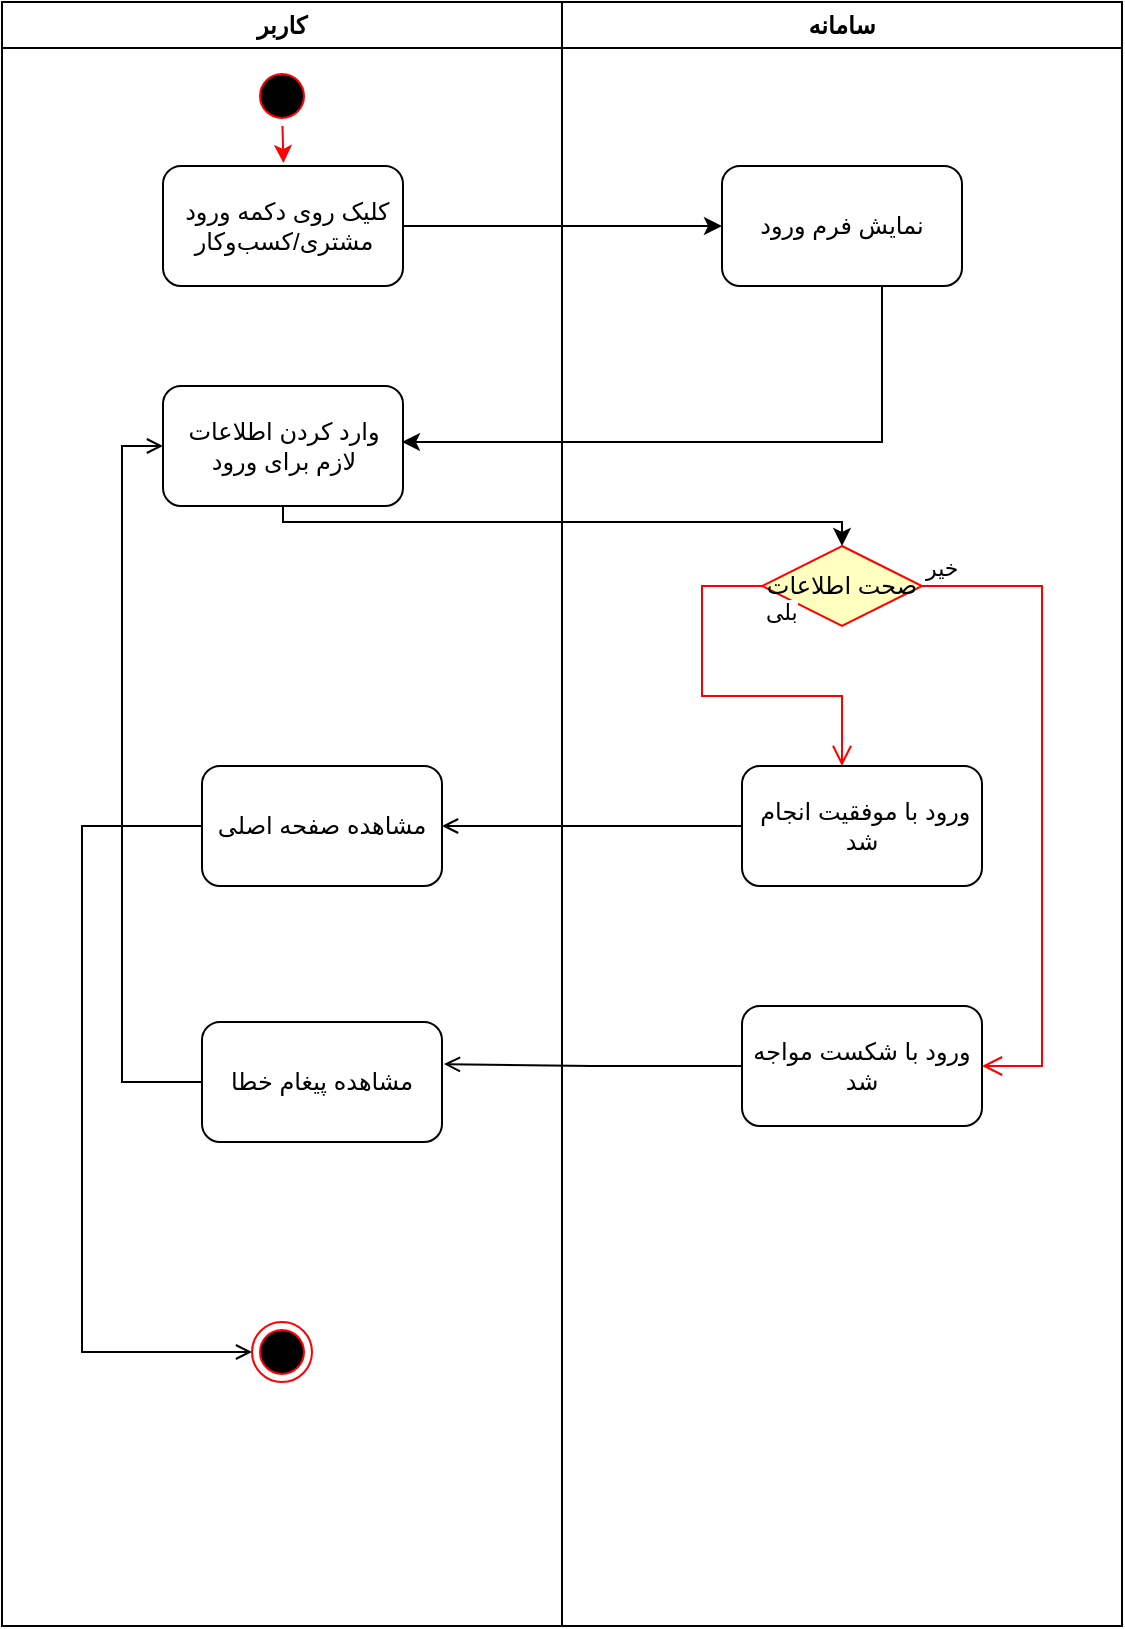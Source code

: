 <mxfile version="20.7.4" type="github" pages="5">
  <diagram id="eYNjurMh_SfmkhiyjVjm" name="ورود">
    <mxGraphModel dx="721" dy="434" grid="1" gridSize="10" guides="1" tooltips="1" connect="1" arrows="1" fold="1" page="1" pageScale="1" pageWidth="4681" pageHeight="3300" math="0" shadow="0">
      <root>
        <mxCell id="0" />
        <mxCell id="1" parent="0" />
        <mxCell id="_tu6Yyxf04oQDMpdiVpN-1" value="کاربر" style="swimlane;whiteSpace=wrap;movable=1;resizable=1;rotatable=1;deletable=1;editable=1;connectable=1;" parent="1" vertex="1">
          <mxGeometry x="360" y="120" width="280" height="812" as="geometry" />
        </mxCell>
        <mxCell id="_tu6Yyxf04oQDMpdiVpN-2" value="" style="ellipse;shape=startState;fillColor=#000000;strokeColor=#ff0000;" parent="_tu6Yyxf04oQDMpdiVpN-1" vertex="1">
          <mxGeometry x="125" y="32" width="30" height="30" as="geometry" />
        </mxCell>
        <mxCell id="_tu6Yyxf04oQDMpdiVpN-8" value="&amp;nbsp;کلیک روی دکمه ورود مشتری/کسب‌و‌کار" style="rounded=1;whiteSpace=wrap;html=1;" parent="_tu6Yyxf04oQDMpdiVpN-1" vertex="1">
          <mxGeometry x="80.5" y="82" width="120" height="60" as="geometry" />
        </mxCell>
        <mxCell id="_tu6Yyxf04oQDMpdiVpN-9" value="" style="endArrow=classic;html=1;rounded=0;entryX=0.502;entryY=-0.025;entryDx=0;entryDy=0;entryPerimeter=0;strokeColor=#FF0000;" parent="_tu6Yyxf04oQDMpdiVpN-1" source="_tu6Yyxf04oQDMpdiVpN-2" target="_tu6Yyxf04oQDMpdiVpN-8" edge="1">
          <mxGeometry width="50" height="50" relative="1" as="geometry">
            <mxPoint x="225.5" y="112" as="sourcePoint" />
            <mxPoint x="275.5" y="62" as="targetPoint" />
          </mxGeometry>
        </mxCell>
        <mxCell id="dQ-dHQHhgLOupw16XH53-3" value="وارد کردن اطلاعات لازم برای ورود" style="rounded=1;whiteSpace=wrap;html=1;" parent="_tu6Yyxf04oQDMpdiVpN-1" vertex="1">
          <mxGeometry x="80.5" y="192" width="120" height="60" as="geometry" />
        </mxCell>
        <mxCell id="T5niAKE431ztmeJheX4L-5" style="edgeStyle=orthogonalEdgeStyle;rounded=0;orthogonalLoop=1;jettySize=auto;html=1;entryX=0;entryY=0.5;entryDx=0;entryDy=0;endArrow=open;endFill=0;" edge="1" parent="_tu6Yyxf04oQDMpdiVpN-1" source="T5niAKE431ztmeJheX4L-1" target="dQ-dHQHhgLOupw16XH53-3">
          <mxGeometry relative="1" as="geometry">
            <Array as="points">
              <mxPoint x="60" y="540" />
              <mxPoint x="60" y="222" />
            </Array>
          </mxGeometry>
        </mxCell>
        <mxCell id="T5niAKE431ztmeJheX4L-1" value="مشاهده پیغام خطا" style="rounded=1;whiteSpace=wrap;html=1;align=center;" vertex="1" parent="_tu6Yyxf04oQDMpdiVpN-1">
          <mxGeometry x="100" y="510" width="120" height="60" as="geometry" />
        </mxCell>
        <mxCell id="T5niAKE431ztmeJheX4L-6" style="edgeStyle=orthogonalEdgeStyle;rounded=0;orthogonalLoop=1;jettySize=auto;html=1;endArrow=open;endFill=0;" edge="1" parent="_tu6Yyxf04oQDMpdiVpN-1" source="T5niAKE431ztmeJheX4L-3" target="_tu6Yyxf04oQDMpdiVpN-11">
          <mxGeometry relative="1" as="geometry">
            <Array as="points">
              <mxPoint x="40" y="412" />
              <mxPoint x="40" y="675" />
            </Array>
          </mxGeometry>
        </mxCell>
        <mxCell id="T5niAKE431ztmeJheX4L-3" value="مشاهده صفحه اصلی" style="rounded=1;whiteSpace=wrap;html=1;align=center;" vertex="1" parent="_tu6Yyxf04oQDMpdiVpN-1">
          <mxGeometry x="100" y="382" width="120" height="60" as="geometry" />
        </mxCell>
        <mxCell id="_tu6Yyxf04oQDMpdiVpN-11" value="" style="ellipse;shape=endState;fillColor=#000000;strokeColor=#ff0000" parent="_tu6Yyxf04oQDMpdiVpN-1" vertex="1">
          <mxGeometry x="125" y="660" width="30" height="30" as="geometry" />
        </mxCell>
        <mxCell id="_tu6Yyxf04oQDMpdiVpN-10" value="سامانه" style="swimlane;whiteSpace=wrap" parent="1" vertex="1">
          <mxGeometry x="640" y="120" width="280" height="812" as="geometry" />
        </mxCell>
        <mxCell id="_tu6Yyxf04oQDMpdiVpN-13" value="نمایش فرم ورود" style="rounded=1;whiteSpace=wrap;html=1;" parent="_tu6Yyxf04oQDMpdiVpN-10" vertex="1">
          <mxGeometry x="80" y="82" width="120" height="60" as="geometry" />
        </mxCell>
        <mxCell id="dQ-dHQHhgLOupw16XH53-5" value="صحت اطلاعات" style="rhombus;whiteSpace=wrap;html=1;fillColor=#ffffc0;strokeColor=#ff0000;" parent="_tu6Yyxf04oQDMpdiVpN-10" vertex="1">
          <mxGeometry x="100" y="272" width="80" height="40" as="geometry" />
        </mxCell>
        <mxCell id="dQ-dHQHhgLOupw16XH53-6" value="خیر" style="edgeStyle=orthogonalEdgeStyle;html=1;align=left;verticalAlign=bottom;endArrow=open;endSize=8;strokeColor=#ff0000;rounded=0;entryX=1;entryY=0.5;entryDx=0;entryDy=0;" parent="_tu6Yyxf04oQDMpdiVpN-10" source="dQ-dHQHhgLOupw16XH53-5" target="dQ-dHQHhgLOupw16XH53-11" edge="1">
          <mxGeometry x="-1" relative="1" as="geometry">
            <mxPoint x="250" y="532" as="targetPoint" />
            <Array as="points">
              <mxPoint x="240" y="292" />
              <mxPoint x="240" y="532" />
            </Array>
          </mxGeometry>
        </mxCell>
        <mxCell id="dQ-dHQHhgLOupw16XH53-7" value="بلی" style="edgeStyle=orthogonalEdgeStyle;html=1;align=left;verticalAlign=top;endArrow=open;endSize=8;strokeColor=#ff0000;rounded=0;" parent="_tu6Yyxf04oQDMpdiVpN-10" source="dQ-dHQHhgLOupw16XH53-5" target="dQ-dHQHhgLOupw16XH53-9" edge="1">
          <mxGeometry x="-1" relative="1" as="geometry">
            <mxPoint x="140" y="372" as="targetPoint" />
            <Array as="points">
              <mxPoint x="70" y="292" />
              <mxPoint x="70" y="347" />
              <mxPoint x="140" y="347" />
            </Array>
          </mxGeometry>
        </mxCell>
        <mxCell id="dQ-dHQHhgLOupw16XH53-9" value="ورود با موفقیت انجام&amp;nbsp; شد" style="rounded=1;whiteSpace=wrap;html=1;" parent="_tu6Yyxf04oQDMpdiVpN-10" vertex="1">
          <mxGeometry x="90" y="382" width="120" height="60" as="geometry" />
        </mxCell>
        <mxCell id="dQ-dHQHhgLOupw16XH53-11" value="ورود با شکست مواجه شد" style="rounded=1;whiteSpace=wrap;html=1;align=center;" parent="_tu6Yyxf04oQDMpdiVpN-10" vertex="1">
          <mxGeometry x="90" y="502" width="120" height="60" as="geometry" />
        </mxCell>
        <mxCell id="dQ-dHQHhgLOupw16XH53-2" style="edgeStyle=orthogonalEdgeStyle;rounded=0;orthogonalLoop=1;jettySize=auto;html=1;" parent="1" source="_tu6Yyxf04oQDMpdiVpN-8" target="_tu6Yyxf04oQDMpdiVpN-13" edge="1">
          <mxGeometry relative="1" as="geometry" />
        </mxCell>
        <mxCell id="dQ-dHQHhgLOupw16XH53-4" style="edgeStyle=orthogonalEdgeStyle;rounded=0;orthogonalLoop=1;jettySize=auto;html=1;" parent="1" source="_tu6Yyxf04oQDMpdiVpN-13" edge="1">
          <mxGeometry relative="1" as="geometry">
            <Array as="points">
              <mxPoint x="800" y="340" />
              <mxPoint x="560" y="340" />
            </Array>
            <mxPoint x="560" y="340" as="targetPoint" />
          </mxGeometry>
        </mxCell>
        <mxCell id="dQ-dHQHhgLOupw16XH53-8" style="edgeStyle=orthogonalEdgeStyle;rounded=0;orthogonalLoop=1;jettySize=auto;html=1;entryX=0.5;entryY=0;entryDx=0;entryDy=0;" parent="1" source="dQ-dHQHhgLOupw16XH53-3" target="dQ-dHQHhgLOupw16XH53-5" edge="1">
          <mxGeometry relative="1" as="geometry">
            <mxPoint x="760" y="420" as="targetPoint" />
            <Array as="points">
              <mxPoint x="501" y="380" />
              <mxPoint x="780" y="380" />
            </Array>
          </mxGeometry>
        </mxCell>
        <mxCell id="T5niAKE431ztmeJheX4L-2" style="edgeStyle=orthogonalEdgeStyle;rounded=0;orthogonalLoop=1;jettySize=auto;html=1;entryX=1.008;entryY=0.351;entryDx=0;entryDy=0;entryPerimeter=0;endArrow=open;endFill=0;" edge="1" parent="1" source="dQ-dHQHhgLOupw16XH53-11" target="T5niAKE431ztmeJheX4L-1">
          <mxGeometry relative="1" as="geometry" />
        </mxCell>
        <mxCell id="T5niAKE431ztmeJheX4L-4" style="edgeStyle=orthogonalEdgeStyle;rounded=0;orthogonalLoop=1;jettySize=auto;html=1;endArrow=open;endFill=0;" edge="1" parent="1" source="dQ-dHQHhgLOupw16XH53-9" target="T5niAKE431ztmeJheX4L-3">
          <mxGeometry relative="1" as="geometry" />
        </mxCell>
      </root>
    </mxGraphModel>
  </diagram>
  <diagram id="j_4lF2TnYrUkIn-BD6Nx" name="فراموشی رمز عبور">
    <mxGraphModel dx="1441" dy="867" grid="1" gridSize="10" guides="1" tooltips="1" connect="1" arrows="1" fold="1" page="1" pageScale="1" pageWidth="4681" pageHeight="3300" math="0" shadow="0">
      <root>
        <mxCell id="0" />
        <mxCell id="1" parent="0" />
        <mxCell id="_EeV2pvHh_03oFMxPq-b-1" value="کاربر" style="swimlane;whiteSpace=wrap" parent="1" vertex="1">
          <mxGeometry x="380" y="128" width="280" height="1532" as="geometry" />
        </mxCell>
        <mxCell id="_EeV2pvHh_03oFMxPq-b-2" value="" style="ellipse;shape=startState;fillColor=#000000;strokeColor=#ff0000;" parent="_EeV2pvHh_03oFMxPq-b-1" vertex="1">
          <mxGeometry x="125" y="32" width="30" height="30" as="geometry" />
        </mxCell>
        <mxCell id="_EeV2pvHh_03oFMxPq-b-3" value="فشردن دکمه ورود مشتری/کسب‌و‌کار" style="rounded=1;whiteSpace=wrap;html=1;" parent="_EeV2pvHh_03oFMxPq-b-1" vertex="1">
          <mxGeometry x="80.5" y="82" width="120" height="60" as="geometry" />
        </mxCell>
        <mxCell id="_EeV2pvHh_03oFMxPq-b-4" value="" style="endArrow=classic;html=1;rounded=0;entryX=0.502;entryY=-0.025;entryDx=0;entryDy=0;entryPerimeter=0;strokeColor=#FF0000;" parent="_EeV2pvHh_03oFMxPq-b-1" source="_EeV2pvHh_03oFMxPq-b-2" target="_EeV2pvHh_03oFMxPq-b-3" edge="1">
          <mxGeometry width="50" height="50" relative="1" as="geometry">
            <mxPoint x="225.5" y="112" as="sourcePoint" />
            <mxPoint x="275.5" y="62" as="targetPoint" />
          </mxGeometry>
        </mxCell>
        <mxCell id="_EeV2pvHh_03oFMxPq-b-5" value="کلیک بر روی گزینه &#39;رمز عبور خود را فراموش کرده اید؟&#39;" style="rounded=1;whiteSpace=wrap;html=1;" parent="_EeV2pvHh_03oFMxPq-b-1" vertex="1">
          <mxGeometry x="80.5" y="192" width="120" height="60" as="geometry" />
        </mxCell>
        <mxCell id="_EeV2pvHh_03oFMxPq-b-24" value="وارد کردن شماره تماس/ایمیل" style="rounded=1;whiteSpace=wrap;html=1;" parent="_EeV2pvHh_03oFMxPq-b-1" vertex="1">
          <mxGeometry x="80.5" y="372" width="120" height="60" as="geometry" />
        </mxCell>
        <mxCell id="PByFfmaR5Vog31DMYSL8-6" value="دریافت کد تایید از طریق اس ام اس" style="rounded=1;whiteSpace=wrap;html=1;" parent="_EeV2pvHh_03oFMxPq-b-1" vertex="1">
          <mxGeometry x="80" y="602" width="120" height="60" as="geometry" />
        </mxCell>
        <mxCell id="PByFfmaR5Vog31DMYSL8-8" value="وارد کردن رمز عبور جدید و تکرار رمز عبور" style="rounded=1;whiteSpace=wrap;html=1;" parent="_EeV2pvHh_03oFMxPq-b-1" vertex="1">
          <mxGeometry x="80.5" y="932" width="120" height="60" as="geometry" />
        </mxCell>
        <mxCell id="cWRXJf2g-ikh-LJXKn_2-7" value="وارد کردن کد تایید" style="rounded=1;whiteSpace=wrap;html=1;" vertex="1" parent="_EeV2pvHh_03oFMxPq-b-1">
          <mxGeometry x="80.5" y="682" width="120" height="60" as="geometry" />
        </mxCell>
        <mxCell id="xB-Eb-o0XB7Nm_2bvFd7-2" style="edgeStyle=orthogonalEdgeStyle;rounded=0;orthogonalLoop=1;jettySize=auto;html=1;entryX=1;entryY=0.5;entryDx=0;entryDy=0;endArrow=open;endFill=0;" edge="1" parent="_EeV2pvHh_03oFMxPq-b-1" source="tYyqAxPuTovkTRPe_dc7-3" target="xB-Eb-o0XB7Nm_2bvFd7-1">
          <mxGeometry relative="1" as="geometry" />
        </mxCell>
        <mxCell id="tYyqAxPuTovkTRPe_dc7-3" value="مشاهده پیغام خطا" style="rounded=1;whiteSpace=wrap;html=1;" vertex="1" parent="_EeV2pvHh_03oFMxPq-b-1">
          <mxGeometry x="80.5" y="802" width="120" height="60" as="geometry" />
        </mxCell>
        <mxCell id="xB-Eb-o0XB7Nm_2bvFd7-1" value="" style="shape=sumEllipse;perimeter=ellipsePerimeter;whiteSpace=wrap;html=1;backgroundOutline=1;movable=1;resizable=1;rotatable=1;deletable=1;editable=1;connectable=1;" vertex="1" parent="_EeV2pvHh_03oFMxPq-b-1">
          <mxGeometry x="80" y="882" width="30" height="28" as="geometry" />
        </mxCell>
        <mxCell id="_EeV2pvHh_03oFMxPq-b-6" value="سامانه" style="swimlane;whiteSpace=wrap" parent="1" vertex="1">
          <mxGeometry x="660" y="128" width="480" height="1532" as="geometry" />
        </mxCell>
        <mxCell id="_EeV2pvHh_03oFMxPq-b-8" value="نمایش فرم ورود" style="rounded=1;whiteSpace=wrap;html=1;" parent="_EeV2pvHh_03oFMxPq-b-6" vertex="1">
          <mxGeometry x="80" y="82" width="120" height="60" as="geometry" />
        </mxCell>
        <mxCell id="_EeV2pvHh_03oFMxPq-b-22" value="نمایش فرم وارد کردن شماره تماس/ایمیل" style="rounded=1;whiteSpace=wrap;html=1;" parent="_EeV2pvHh_03oFMxPq-b-6" vertex="1">
          <mxGeometry x="80" y="262" width="120" height="60" as="geometry" />
        </mxCell>
        <mxCell id="PByFfmaR5Vog31DMYSL8-1" value="صحت اطلاعات" style="rhombus;whiteSpace=wrap;html=1;fillColor=#ffffc0;strokeColor=#ff0000;" parent="_EeV2pvHh_03oFMxPq-b-6" vertex="1">
          <mxGeometry x="100" y="472" width="80" height="40" as="geometry" />
        </mxCell>
        <mxCell id="PByFfmaR5Vog31DMYSL8-2" value="خیر" style="edgeStyle=orthogonalEdgeStyle;html=1;align=left;verticalAlign=bottom;endArrow=open;endSize=8;strokeColor=#ff0000;rounded=0;" parent="_EeV2pvHh_03oFMxPq-b-6" source="PByFfmaR5Vog31DMYSL8-1" target="xB-Eb-o0XB7Nm_2bvFd7-3" edge="1">
          <mxGeometry x="-1" relative="1" as="geometry">
            <mxPoint x="300" y="492" as="targetPoint" />
            <Array as="points">
              <mxPoint x="290" y="492" />
              <mxPoint x="290" y="492" />
            </Array>
          </mxGeometry>
        </mxCell>
        <mxCell id="PByFfmaR5Vog31DMYSL8-3" value="بلی" style="edgeStyle=orthogonalEdgeStyle;html=1;align=left;verticalAlign=top;endArrow=open;endSize=8;strokeColor=#ff0000;rounded=0;entryX=0.25;entryY=0.5;entryDx=0;entryDy=0;entryPerimeter=0;" parent="_EeV2pvHh_03oFMxPq-b-6" source="PByFfmaR5Vog31DMYSL8-1" target="cWRXJf2g-ikh-LJXKn_2-1" edge="1">
          <mxGeometry x="-1" relative="1" as="geometry">
            <mxPoint x="140" y="582" as="targetPoint" />
            <Array as="points">
              <mxPoint x="70" y="492" />
              <mxPoint x="70" y="532" />
              <mxPoint x="150" y="532" />
            </Array>
          </mxGeometry>
        </mxCell>
        <mxCell id="PByFfmaR5Vog31DMYSL8-5" value="ارسال کد تایید از طریق اس ام اس" style="rounded=1;whiteSpace=wrap;html=1;" parent="_EeV2pvHh_03oFMxPq-b-6" vertex="1">
          <mxGeometry x="80" y="602" width="120" height="60" as="geometry" />
        </mxCell>
        <mxCell id="PByFfmaR5Vog31DMYSL8-12" value="خیر" style="edgeStyle=orthogonalEdgeStyle;html=1;align=left;verticalAlign=bottom;endArrow=open;endSize=8;strokeColor=#ff0000;rounded=0;entryX=1.023;entryY=0.619;entryDx=0;entryDy=0;entryPerimeter=0;" parent="_EeV2pvHh_03oFMxPq-b-6" target="PByFfmaR5Vog31DMYSL8-26" edge="1">
          <mxGeometry x="-1" relative="1" as="geometry">
            <mxPoint x="170" y="1082" as="targetPoint" />
            <Array as="points">
              <mxPoint x="240" y="1132" />
              <mxPoint x="240" y="1009" />
            </Array>
            <mxPoint x="170" y="1132" as="sourcePoint" />
          </mxGeometry>
        </mxCell>
        <mxCell id="PByFfmaR5Vog31DMYSL8-23" value="نمایش صفحه تغییر رمزعبور" style="rounded=1;whiteSpace=wrap;html=1;" parent="_EeV2pvHh_03oFMxPq-b-6" vertex="1">
          <mxGeometry x="80" y="862" width="120" height="60" as="geometry" />
        </mxCell>
        <mxCell id="PByFfmaR5Vog31DMYSL8-11" value="مشابهت رمز ها و امنیت کافی رمز وارد شده" style="rhombus;whiteSpace=wrap;html=1;fillColor=#ffffc0;strokeColor=#ff0000;" parent="_EeV2pvHh_03oFMxPq-b-6" vertex="1">
          <mxGeometry x="89" y="1112" width="80" height="40" as="geometry" />
        </mxCell>
        <mxCell id="PByFfmaR5Vog31DMYSL8-15" value="تغییر رمز عبور کاربر" style="rounded=1;whiteSpace=wrap;html=1;" parent="_EeV2pvHh_03oFMxPq-b-6" vertex="1">
          <mxGeometry x="79" y="1232" width="120" height="60" as="geometry" />
        </mxCell>
        <mxCell id="PByFfmaR5Vog31DMYSL8-13" value="بلی" style="edgeStyle=orthogonalEdgeStyle;html=1;align=left;verticalAlign=top;endArrow=open;endSize=8;strokeColor=#ff0000;rounded=0;entryX=0.41;entryY=-0.013;entryDx=0;entryDy=0;entryPerimeter=0;" parent="_EeV2pvHh_03oFMxPq-b-6" source="PByFfmaR5Vog31DMYSL8-11" target="PByFfmaR5Vog31DMYSL8-15" edge="1">
          <mxGeometry x="-0.629" y="10" relative="1" as="geometry">
            <mxPoint x="130" y="952" as="targetPoint" />
            <Array as="points">
              <mxPoint x="80" y="1132" />
              <mxPoint x="80" y="1192" />
              <mxPoint x="128" y="1192" />
            </Array>
            <mxPoint as="offset" />
          </mxGeometry>
        </mxCell>
        <mxCell id="PByFfmaR5Vog31DMYSL8-16" value="فرستادن کاربر به صفحه ورود" style="rounded=1;whiteSpace=wrap;html=1;" parent="_EeV2pvHh_03oFMxPq-b-6" vertex="1">
          <mxGeometry x="79" y="1352" width="120" height="60" as="geometry" />
        </mxCell>
        <mxCell id="_EeV2pvHh_03oFMxPq-b-7" value="" style="ellipse;shape=endState;fillColor=#000000;strokeColor=#ff0000" parent="_EeV2pvHh_03oFMxPq-b-6" vertex="1">
          <mxGeometry x="124" y="1482" width="30" height="30" as="geometry" />
        </mxCell>
        <mxCell id="PByFfmaR5Vog31DMYSL8-17" style="edgeStyle=orthogonalEdgeStyle;rounded=0;orthogonalLoop=1;jettySize=auto;html=1;" parent="_EeV2pvHh_03oFMxPq-b-6" source="PByFfmaR5Vog31DMYSL8-15" target="PByFfmaR5Vog31DMYSL8-16" edge="1">
          <mxGeometry relative="1" as="geometry" />
        </mxCell>
        <mxCell id="PByFfmaR5Vog31DMYSL8-18" style="edgeStyle=orthogonalEdgeStyle;rounded=0;orthogonalLoop=1;jettySize=auto;html=1;" parent="_EeV2pvHh_03oFMxPq-b-6" source="PByFfmaR5Vog31DMYSL8-16" target="_EeV2pvHh_03oFMxPq-b-7" edge="1">
          <mxGeometry relative="1" as="geometry" />
        </mxCell>
        <mxCell id="PByFfmaR5Vog31DMYSL8-30" style="edgeStyle=orthogonalEdgeStyle;rounded=0;orthogonalLoop=1;jettySize=auto;html=1;entryX=1;entryY=0.5;entryDx=0;entryDy=0;" parent="_EeV2pvHh_03oFMxPq-b-6" source="PByFfmaR5Vog31DMYSL8-26" target="PByFfmaR5Vog31DMYSL8-23" edge="1">
          <mxGeometry relative="1" as="geometry">
            <Array as="points">
              <mxPoint x="220" y="982" />
              <mxPoint x="220" y="892" />
            </Array>
          </mxGeometry>
        </mxCell>
        <mxCell id="PByFfmaR5Vog31DMYSL8-26" value="نمایش خطای مناسب" style="rounded=1;whiteSpace=wrap;html=1;" parent="_EeV2pvHh_03oFMxPq-b-6" vertex="1">
          <mxGeometry x="80" y="972" width="120" height="60" as="geometry" />
        </mxCell>
        <mxCell id="cWRXJf2g-ikh-LJXKn_2-4" style="edgeStyle=orthogonalEdgeStyle;rounded=0;orthogonalLoop=1;jettySize=auto;html=1;entryX=0.5;entryY=0;entryDx=0;entryDy=0;endArrow=open;endFill=0;" edge="1" parent="_EeV2pvHh_03oFMxPq-b-6" source="cWRXJf2g-ikh-LJXKn_2-1" target="PByFfmaR5Vog31DMYSL8-5">
          <mxGeometry relative="1" as="geometry">
            <Array as="points">
              <mxPoint x="140" y="572" />
              <mxPoint x="140" y="572" />
            </Array>
          </mxGeometry>
        </mxCell>
        <mxCell id="cWRXJf2g-ikh-LJXKn_2-1" value="" style="shape=line;html=1;strokeWidth=6;strokeColor=#ff0000;" vertex="1" parent="_EeV2pvHh_03oFMxPq-b-6">
          <mxGeometry x="100" y="552" width="200" height="10" as="geometry" />
        </mxCell>
        <mxCell id="cWRXJf2g-ikh-LJXKn_2-2" value="" style="edgeStyle=orthogonalEdgeStyle;html=1;verticalAlign=bottom;endArrow=open;endSize=8;strokeColor=#ff0000;rounded=0;entryX=0.5;entryY=0;entryDx=0;entryDy=0;" edge="1" source="cWRXJf2g-ikh-LJXKn_2-1" parent="_EeV2pvHh_03oFMxPq-b-6" target="cWRXJf2g-ikh-LJXKn_2-5">
          <mxGeometry relative="1" as="geometry">
            <mxPoint x="260" y="602" as="targetPoint" />
            <Array as="points">
              <mxPoint x="260" y="582" />
              <mxPoint x="260" y="582" />
            </Array>
          </mxGeometry>
        </mxCell>
        <mxCell id="cWRXJf2g-ikh-LJXKn_2-5" value="نمایش صفحه وارد کردن کد تایید" style="rounded=1;whiteSpace=wrap;html=1;" vertex="1" parent="_EeV2pvHh_03oFMxPq-b-6">
          <mxGeometry x="200" y="682" width="120" height="60" as="geometry" />
        </mxCell>
        <mxCell id="cWRXJf2g-ikh-LJXKn_2-8" value="صحت کد تایید" style="rhombus;whiteSpace=wrap;html=1;fillColor=#ffffc0;strokeColor=#ff0000;" vertex="1" parent="_EeV2pvHh_03oFMxPq-b-6">
          <mxGeometry x="100" y="762" width="80" height="40" as="geometry" />
        </mxCell>
        <mxCell id="cWRXJf2g-ikh-LJXKn_2-9" value="no" style="edgeStyle=orthogonalEdgeStyle;html=1;align=left;verticalAlign=bottom;endArrow=open;endSize=8;strokeColor=#ff0000;rounded=0;entryX=0.5;entryY=0;entryDx=0;entryDy=0;" edge="1" source="cWRXJf2g-ikh-LJXKn_2-8" parent="_EeV2pvHh_03oFMxPq-b-6" target="tYyqAxPuTovkTRPe_dc7-1">
          <mxGeometry x="-1" relative="1" as="geometry">
            <mxPoint x="290" y="832" as="targetPoint" />
            <Array as="points">
              <mxPoint x="350" y="782" />
            </Array>
          </mxGeometry>
        </mxCell>
        <mxCell id="cWRXJf2g-ikh-LJXKn_2-10" value="yes" style="edgeStyle=orthogonalEdgeStyle;html=1;align=left;verticalAlign=top;endArrow=open;endSize=8;strokeColor=#ff0000;rounded=0;" edge="1" source="cWRXJf2g-ikh-LJXKn_2-8" parent="_EeV2pvHh_03oFMxPq-b-6" target="PByFfmaR5Vog31DMYSL8-23">
          <mxGeometry x="-1" relative="1" as="geometry">
            <mxPoint x="140" y="852" as="targetPoint" />
            <Array as="points" />
          </mxGeometry>
        </mxCell>
        <mxCell id="tYyqAxPuTovkTRPe_dc7-1" value="نمایش پیغام مناسب" style="rounded=1;whiteSpace=wrap;html=1;" vertex="1" parent="_EeV2pvHh_03oFMxPq-b-6">
          <mxGeometry x="290" y="802" width="120" height="60" as="geometry" />
        </mxCell>
        <mxCell id="xB-Eb-o0XB7Nm_2bvFd7-4" style="edgeStyle=orthogonalEdgeStyle;rounded=0;orthogonalLoop=1;jettySize=auto;html=1;entryX=1;entryY=0.5;entryDx=0;entryDy=0;endArrow=open;endFill=0;" edge="1" parent="_EeV2pvHh_03oFMxPq-b-6" source="xB-Eb-o0XB7Nm_2bvFd7-3" target="_EeV2pvHh_03oFMxPq-b-22">
          <mxGeometry relative="1" as="geometry">
            <Array as="points">
              <mxPoint x="380" y="292" />
            </Array>
          </mxGeometry>
        </mxCell>
        <mxCell id="xB-Eb-o0XB7Nm_2bvFd7-3" value="نمایش پیغام مناسب خطا" style="rounded=1;whiteSpace=wrap;html=1;" vertex="1" parent="_EeV2pvHh_03oFMxPq-b-6">
          <mxGeometry x="320" y="462" width="120" height="60" as="geometry" />
        </mxCell>
        <mxCell id="_EeV2pvHh_03oFMxPq-b-17" style="edgeStyle=orthogonalEdgeStyle;rounded=0;orthogonalLoop=1;jettySize=auto;html=1;" parent="1" source="_EeV2pvHh_03oFMxPq-b-3" target="_EeV2pvHh_03oFMxPq-b-8" edge="1">
          <mxGeometry relative="1" as="geometry" />
        </mxCell>
        <mxCell id="_EeV2pvHh_03oFMxPq-b-18" style="edgeStyle=orthogonalEdgeStyle;rounded=0;orthogonalLoop=1;jettySize=auto;html=1;entryX=1;entryY=0.5;entryDx=0;entryDy=0;" parent="1" source="_EeV2pvHh_03oFMxPq-b-8" target="_EeV2pvHh_03oFMxPq-b-5" edge="1">
          <mxGeometry relative="1" as="geometry">
            <Array as="points">
              <mxPoint x="800" y="350" />
            </Array>
          </mxGeometry>
        </mxCell>
        <mxCell id="_EeV2pvHh_03oFMxPq-b-19" style="edgeStyle=orthogonalEdgeStyle;rounded=0;orthogonalLoop=1;jettySize=auto;html=1;" parent="1" source="_EeV2pvHh_03oFMxPq-b-5" target="_EeV2pvHh_03oFMxPq-b-22" edge="1">
          <mxGeometry relative="1" as="geometry">
            <Array as="points">
              <mxPoint x="521" y="420" />
            </Array>
            <mxPoint x="710" y="420" as="targetPoint" />
          </mxGeometry>
        </mxCell>
        <mxCell id="_EeV2pvHh_03oFMxPq-b-25" style="edgeStyle=orthogonalEdgeStyle;rounded=0;orthogonalLoop=1;jettySize=auto;html=1;entryX=1;entryY=0.5;entryDx=0;entryDy=0;" parent="1" source="_EeV2pvHh_03oFMxPq-b-22" target="_EeV2pvHh_03oFMxPq-b-24" edge="1">
          <mxGeometry relative="1" as="geometry">
            <Array as="points">
              <mxPoint x="800" y="530" />
            </Array>
          </mxGeometry>
        </mxCell>
        <mxCell id="PByFfmaR5Vog31DMYSL8-7" style="edgeStyle=orthogonalEdgeStyle;rounded=0;orthogonalLoop=1;jettySize=auto;html=1;entryX=1;entryY=0.5;entryDx=0;entryDy=0;" parent="1" source="PByFfmaR5Vog31DMYSL8-5" target="PByFfmaR5Vog31DMYSL8-6" edge="1">
          <mxGeometry relative="1" as="geometry" />
        </mxCell>
        <mxCell id="C0qu2X_aUtirI9DtdEwm-1" style="edgeStyle=orthogonalEdgeStyle;rounded=0;orthogonalLoop=1;jettySize=auto;html=1;" parent="1" source="_EeV2pvHh_03oFMxPq-b-24" target="PByFfmaR5Vog31DMYSL8-1" edge="1">
          <mxGeometry relative="1" as="geometry">
            <Array as="points">
              <mxPoint x="521" y="570" />
              <mxPoint x="800" y="570" />
            </Array>
          </mxGeometry>
        </mxCell>
        <mxCell id="C0qu2X_aUtirI9DtdEwm-2" style="edgeStyle=orthogonalEdgeStyle;rounded=0;orthogonalLoop=1;jettySize=auto;html=1;" parent="1" target="PByFfmaR5Vog31DMYSL8-11" edge="1">
          <mxGeometry relative="1" as="geometry">
            <Array as="points">
              <mxPoint x="521" y="1200" />
              <mxPoint x="789" y="1200" />
            </Array>
            <mxPoint x="520.524" y="1120" as="sourcePoint" />
          </mxGeometry>
        </mxCell>
        <mxCell id="cWRXJf2g-ikh-LJXKn_2-6" style="edgeStyle=orthogonalEdgeStyle;rounded=0;orthogonalLoop=1;jettySize=auto;html=1;endArrow=open;endFill=0;" edge="1" parent="1" source="cWRXJf2g-ikh-LJXKn_2-5">
          <mxGeometry relative="1" as="geometry">
            <mxPoint x="580" y="840" as="targetPoint" />
          </mxGeometry>
        </mxCell>
        <mxCell id="cWRXJf2g-ikh-LJXKn_2-11" style="edgeStyle=orthogonalEdgeStyle;rounded=0;orthogonalLoop=1;jettySize=auto;html=1;entryX=0.5;entryY=0;entryDx=0;entryDy=0;endArrow=open;endFill=0;" edge="1" parent="1" source="cWRXJf2g-ikh-LJXKn_2-7" target="cWRXJf2g-ikh-LJXKn_2-8">
          <mxGeometry x="-0.001" y="30" relative="1" as="geometry">
            <Array as="points">
              <mxPoint x="521" y="900" />
              <mxPoint x="710" y="900" />
              <mxPoint x="710" y="870" />
              <mxPoint x="800" y="870" />
            </Array>
            <mxPoint as="offset" />
          </mxGeometry>
        </mxCell>
        <mxCell id="cWRXJf2g-ikh-LJXKn_2-13" style="edgeStyle=orthogonalEdgeStyle;rounded=0;orthogonalLoop=1;jettySize=auto;html=1;entryX=1;entryY=0.5;entryDx=0;entryDy=0;endArrow=open;endFill=0;" edge="1" parent="1" source="PByFfmaR5Vog31DMYSL8-23" target="PByFfmaR5Vog31DMYSL8-8">
          <mxGeometry relative="1" as="geometry">
            <Array as="points">
              <mxPoint x="800" y="1090" />
            </Array>
          </mxGeometry>
        </mxCell>
        <mxCell id="tYyqAxPuTovkTRPe_dc7-2" style="edgeStyle=orthogonalEdgeStyle;rounded=0;orthogonalLoop=1;jettySize=auto;html=1;endArrow=open;endFill=0;" edge="1" parent="1" source="tYyqAxPuTovkTRPe_dc7-1" target="tYyqAxPuTovkTRPe_dc7-3">
          <mxGeometry relative="1" as="geometry">
            <mxPoint x="580" y="960" as="targetPoint" />
          </mxGeometry>
        </mxCell>
      </root>
    </mxGraphModel>
  </diagram>
  <diagram id="5SZYC3MaxIfchMmeb-fA" name="ثبت کاربر">
    <mxGraphModel dx="1009" dy="607" grid="1" gridSize="10" guides="1" tooltips="1" connect="1" arrows="1" fold="1" page="1" pageScale="1" pageWidth="4681" pageHeight="3300" math="0" shadow="0">
      <root>
        <mxCell id="0" />
        <mxCell id="1" parent="0" />
        <mxCell id="eqsB8FtJu7EySFk3cFmt-1" value="کاربر" style="swimlane;whiteSpace=wrap;movable=0;resizable=0;rotatable=0;deletable=0;editable=0;connectable=0;" vertex="1" parent="1">
          <mxGeometry x="444.5" y="128" width="280" height="570" as="geometry" />
        </mxCell>
        <mxCell id="eqsB8FtJu7EySFk3cFmt-2" value="" style="ellipse;shape=startState;fillColor=#000000;strokeColor=#ff0000;" vertex="1" parent="eqsB8FtJu7EySFk3cFmt-1">
          <mxGeometry x="125" y="32" width="30" height="30" as="geometry" />
        </mxCell>
        <mxCell id="eqsB8FtJu7EySFk3cFmt-3" value="پر کردن اطلاعات" style="rounded=1;whiteSpace=wrap;html=1;" vertex="1" parent="eqsB8FtJu7EySFk3cFmt-1">
          <mxGeometry x="80.5" y="162" width="120" height="60" as="geometry" />
        </mxCell>
        <mxCell id="eqsB8FtJu7EySFk3cFmt-4" value="وارد کردن شماره تماس" style="rounded=1;whiteSpace=wrap;html=1;" vertex="1" parent="eqsB8FtJu7EySFk3cFmt-1">
          <mxGeometry x="80.5" y="242" width="120" height="60" as="geometry" />
        </mxCell>
        <mxCell id="eqsB8FtJu7EySFk3cFmt-5" value="" style="endArrow=open;strokeColor=#FF0000;endFill=1;rounded=0;exitX=0.511;exitY=1.012;exitDx=0;exitDy=0;exitPerimeter=0;entryX=0.516;entryY=0.019;entryDx=0;entryDy=0;entryPerimeter=0;" edge="1" parent="eqsB8FtJu7EySFk3cFmt-1" source="eqsB8FtJu7EySFk3cFmt-3" target="eqsB8FtJu7EySFk3cFmt-4">
          <mxGeometry relative="1" as="geometry">
            <mxPoint x="140.5" y="292" as="sourcePoint" />
            <mxPoint x="175.5" y="282" as="targetPoint" />
            <Array as="points" />
          </mxGeometry>
        </mxCell>
        <mxCell id="eqsB8FtJu7EySFk3cFmt-6" value="وارد کردن کد تایید" style="rounded=1;whiteSpace=wrap;html=1;" vertex="1" parent="eqsB8FtJu7EySFk3cFmt-1">
          <mxGeometry x="80.5" y="322" width="120" height="60" as="geometry" />
        </mxCell>
        <mxCell id="eqsB8FtJu7EySFk3cFmt-7" value="فشردن گزینه عضویت" style="rounded=1;whiteSpace=wrap;html=1;" vertex="1" parent="eqsB8FtJu7EySFk3cFmt-1">
          <mxGeometry x="80.5" y="82" width="120" height="60" as="geometry" />
        </mxCell>
        <mxCell id="eqsB8FtJu7EySFk3cFmt-8" value="" style="endArrow=classic;html=1;rounded=0;entryX=0.502;entryY=-0.025;entryDx=0;entryDy=0;entryPerimeter=0;strokeColor=#FF0000;" edge="1" parent="eqsB8FtJu7EySFk3cFmt-1" source="eqsB8FtJu7EySFk3cFmt-2" target="eqsB8FtJu7EySFk3cFmt-7">
          <mxGeometry width="50" height="50" relative="1" as="geometry">
            <mxPoint x="225.5" y="112" as="sourcePoint" />
            <mxPoint x="275.5" y="62" as="targetPoint" />
          </mxGeometry>
        </mxCell>
        <mxCell id="eqsB8FtJu7EySFk3cFmt-9" value="سامانه" style="swimlane;whiteSpace=wrap;movable=0;resizable=0;rotatable=0;deletable=0;editable=0;connectable=0;" vertex="1" parent="1">
          <mxGeometry x="724.5" y="128" width="280" height="570" as="geometry" />
        </mxCell>
        <mxCell id="eqsB8FtJu7EySFk3cFmt-10" value="" style="ellipse;shape=endState;fillColor=#000000;strokeColor=#ff0000" vertex="1" parent="eqsB8FtJu7EySFk3cFmt-9">
          <mxGeometry x="125" y="522" width="30" height="30" as="geometry" />
        </mxCell>
        <mxCell id="eqsB8FtJu7EySFk3cFmt-11" value="" style="endArrow=open;strokeColor=#FF0000;endFill=1;rounded=0" edge="1" parent="eqsB8FtJu7EySFk3cFmt-9" source="eqsB8FtJu7EySFk3cFmt-15" target="eqsB8FtJu7EySFk3cFmt-10">
          <mxGeometry relative="1" as="geometry">
            <mxPoint x="140.5" y="472" as="sourcePoint" />
          </mxGeometry>
        </mxCell>
        <mxCell id="eqsB8FtJu7EySFk3cFmt-12" value="نمایش فرم ثبت نام" style="rounded=1;whiteSpace=wrap;html=1;" vertex="1" parent="eqsB8FtJu7EySFk3cFmt-9">
          <mxGeometry x="80" y="82" width="120" height="60" as="geometry" />
        </mxCell>
        <mxCell id="eqsB8FtJu7EySFk3cFmt-13" value="صحت سنجی" style="rhombus;fillColor=#ffffc0;strokeColor=#ff0000;" vertex="1" parent="eqsB8FtJu7EySFk3cFmt-9">
          <mxGeometry x="100" y="372" width="80" height="40" as="geometry" />
        </mxCell>
        <mxCell id="eqsB8FtJu7EySFk3cFmt-14" value="ارسال کد تایید&amp;nbsp;" style="rounded=1;whiteSpace=wrap;html=1;" vertex="1" parent="eqsB8FtJu7EySFk3cFmt-9">
          <mxGeometry x="80" y="242" width="120" height="60" as="geometry" />
        </mxCell>
        <mxCell id="eqsB8FtJu7EySFk3cFmt-15" value="نمایش صفحه ورود" style="rounded=1;whiteSpace=wrap;html=1;" vertex="1" parent="eqsB8FtJu7EySFk3cFmt-9">
          <mxGeometry x="80" y="442" width="120" height="60" as="geometry" />
        </mxCell>
        <mxCell id="eqsB8FtJu7EySFk3cFmt-16" value="" style="endArrow=classic;html=1;rounded=0;exitX=0.5;exitY=1;exitDx=0;exitDy=0;entryX=0.508;entryY=-0.05;entryDx=0;entryDy=0;entryPerimeter=0;strokeColor=#FF0000;" edge="1" parent="eqsB8FtJu7EySFk3cFmt-9" source="eqsB8FtJu7EySFk3cFmt-13" target="eqsB8FtJu7EySFk3cFmt-15">
          <mxGeometry width="50" height="50" relative="1" as="geometry">
            <mxPoint x="-44.5" y="422" as="sourcePoint" />
            <mxPoint x="5.5" y="372" as="targetPoint" />
          </mxGeometry>
        </mxCell>
        <mxCell id="eqsB8FtJu7EySFk3cFmt-17" value="" style="endArrow=open;strokeColor=#FF0000;endFill=1;rounded=0;exitX=0.508;exitY=1.02;exitDx=0;exitDy=0;exitPerimeter=0;entryX=0.999;entryY=0.48;entryDx=0;entryDy=0;entryPerimeter=0;movable=0;resizable=0;rotatable=0;deletable=0;editable=0;connectable=0;" edge="1" parent="1" source="eqsB8FtJu7EySFk3cFmt-12" target="eqsB8FtJu7EySFk3cFmt-3">
          <mxGeometry relative="1" as="geometry">
            <mxPoint x="519.16" y="390" as="sourcePoint" />
            <mxPoint x="519.16" y="470" as="targetPoint" />
            <Array as="points">
              <mxPoint x="865" y="319" />
              <mxPoint x="760" y="320" />
            </Array>
          </mxGeometry>
        </mxCell>
        <mxCell id="eqsB8FtJu7EySFk3cFmt-18" value="" style="endArrow=open;strokeColor=#FF0000;endFill=1;rounded=0;exitX=1.003;exitY=0.653;exitDx=0;exitDy=0;exitPerimeter=0;entryX=0.5;entryY=0;entryDx=0;entryDy=0;movable=0;resizable=0;rotatable=0;deletable=0;editable=0;connectable=0;" edge="1" parent="1" source="eqsB8FtJu7EySFk3cFmt-6" target="eqsB8FtJu7EySFk3cFmt-13">
          <mxGeometry relative="1" as="geometry">
            <mxPoint x="574.5" y="373" as="sourcePoint" />
            <Array as="points">
              <mxPoint x="670" y="490" />
              <mxPoint x="865" y="490" />
            </Array>
          </mxGeometry>
        </mxCell>
        <mxCell id="eqsB8FtJu7EySFk3cFmt-19" value="" style="endArrow=open;strokeColor=#FF0000;endFill=1;rounded=0;exitX=1.011;exitY=0.445;exitDx=0;exitDy=0;exitPerimeter=0;entryX=-0.002;entryY=0.414;entryDx=0;entryDy=0;entryPerimeter=0;movable=0;resizable=0;rotatable=0;deletable=0;editable=0;connectable=0;" edge="1" parent="1" source="eqsB8FtJu7EySFk3cFmt-4" target="eqsB8FtJu7EySFk3cFmt-14">
          <mxGeometry relative="1" as="geometry">
            <mxPoint x="968.1" y="433.2" as="sourcePoint" />
            <mxPoint x="800" y="397" as="targetPoint" />
            <Array as="points" />
          </mxGeometry>
        </mxCell>
        <mxCell id="eqsB8FtJu7EySFk3cFmt-20" value="" style="endArrow=open;strokeColor=#FF0000;endFill=1;rounded=0;exitX=0.562;exitY=1.005;exitDx=0;exitDy=0;exitPerimeter=0;entryX=1.022;entryY=0.488;entryDx=0;entryDy=0;entryPerimeter=0;movable=0;resizable=0;rotatable=0;deletable=0;editable=0;connectable=0;" edge="1" parent="1" source="eqsB8FtJu7EySFk3cFmt-14" target="eqsB8FtJu7EySFk3cFmt-6">
          <mxGeometry relative="1" as="geometry">
            <mxPoint x="850.0" y="535.5" as="sourcePoint" />
            <mxPoint x="630" y="580" as="targetPoint" />
            <Array as="points">
              <mxPoint x="872" y="480" />
            </Array>
          </mxGeometry>
        </mxCell>
        <mxCell id="eqsB8FtJu7EySFk3cFmt-21" value="رد" style="edgeStyle=elbowEdgeStyle;elbow=horizontal;align=left;verticalAlign=top;endArrow=open;endSize=8;strokeColor=#FF0000;endFill=1;rounded=0;entryX=0.004;entryY=0.674;entryDx=0;entryDy=0;entryPerimeter=0;movable=0;resizable=0;rotatable=0;deletable=0;editable=0;connectable=0;" edge="1" parent="1" source="eqsB8FtJu7EySFk3cFmt-13" target="eqsB8FtJu7EySFk3cFmt-4">
          <mxGeometry x="-1" relative="1" as="geometry">
            <mxPoint x="639.5" y="478" as="targetPoint" />
            <Array as="points">
              <mxPoint x="480" y="560" />
              <mxPoint x="690" y="510" />
              <mxPoint x="689.5" y="510" />
              <mxPoint x="709.5" y="500" />
            </Array>
          </mxGeometry>
        </mxCell>
        <mxCell id="eqsB8FtJu7EySFk3cFmt-22" value="" style="endArrow=classic;html=1;rounded=0;exitX=1.008;exitY=0.534;exitDx=0;exitDy=0;exitPerimeter=0;entryX=0.012;entryY=0.506;entryDx=0;entryDy=0;entryPerimeter=0;strokeColor=#FF0000;movable=0;resizable=0;rotatable=0;deletable=0;editable=0;connectable=0;" edge="1" parent="1" source="eqsB8FtJu7EySFk3cFmt-7" target="eqsB8FtJu7EySFk3cFmt-12">
          <mxGeometry width="50" height="50" relative="1" as="geometry">
            <mxPoint x="670" y="240" as="sourcePoint" />
            <mxPoint x="720" y="190" as="targetPoint" />
          </mxGeometry>
        </mxCell>
      </root>
    </mxGraphModel>
  </diagram>
  <diagram id="02HHytwAaVFaCZD2Zynd" name="ثبت کسب‌و‌کار">
    <mxGraphModel dx="1121" dy="674" grid="1" gridSize="10" guides="1" tooltips="1" connect="1" arrows="1" fold="1" page="1" pageScale="1" pageWidth="4681" pageHeight="3300" math="0" shadow="0">
      <root>
        <mxCell id="0" />
        <mxCell id="1" parent="0" />
        <mxCell id="MBZyR3cWZmrBoLKf7ySY-1" value="سامانه" style="swimlane;whiteSpace=wrap;movable=0;resizable=0;rotatable=0;deletable=0;editable=0;connectable=0;" vertex="1" parent="1">
          <mxGeometry x="730" y="80" width="280" height="892" as="geometry" />
        </mxCell>
        <mxCell id="MBZyR3cWZmrBoLKf7ySY-2" value="نمایش دسته بندی" style="rounded=1;whiteSpace=wrap;html=1;movable=0;resizable=0;rotatable=0;deletable=0;editable=0;connectable=0;" vertex="1" parent="MBZyR3cWZmrBoLKf7ySY-1">
          <mxGeometry x="80" y="82" width="120" height="60" as="geometry" />
        </mxCell>
        <mxCell id="MBZyR3cWZmrBoLKf7ySY-3" value="صحت سنجی&#xa;کد تایید" style="rhombus;fillColor=#ffffc0;strokeColor=#ff0000;movable=0;resizable=0;rotatable=0;deletable=0;editable=0;connectable=0;" vertex="1" parent="MBZyR3cWZmrBoLKf7ySY-1">
          <mxGeometry x="100" y="462" width="80" height="40" as="geometry" />
        </mxCell>
        <mxCell id="MBZyR3cWZmrBoLKf7ySY-4" value="ارسال کد تایید&amp;nbsp;" style="rounded=1;whiteSpace=wrap;html=1;movable=0;resizable=0;rotatable=0;deletable=0;editable=0;connectable=0;" vertex="1" parent="MBZyR3cWZmrBoLKf7ySY-1">
          <mxGeometry x="80" y="322" width="120" height="60" as="geometry" />
        </mxCell>
        <mxCell id="MBZyR3cWZmrBoLKf7ySY-5" value="نمایش فرم ثبت نام" style="rounded=1;whiteSpace=wrap;html=1;movable=0;resizable=0;rotatable=0;deletable=0;editable=0;connectable=0;" vertex="1" parent="MBZyR3cWZmrBoLKf7ySY-1">
          <mxGeometry x="80" y="202" width="120" height="60" as="geometry" />
        </mxCell>
        <mxCell id="MBZyR3cWZmrBoLKf7ySY-6" value="نمایش مرحله دوم ثبت نام&lt;br&gt;ثبت محل دقیق و مجوز کسب" style="rounded=1;whiteSpace=wrap;html=1;movable=0;resizable=0;rotatable=0;deletable=0;editable=0;connectable=0;" vertex="1" parent="MBZyR3cWZmrBoLKf7ySY-1">
          <mxGeometry x="81.5" y="541" width="120" height="60" as="geometry" />
        </mxCell>
        <mxCell id="MBZyR3cWZmrBoLKf7ySY-7" value="پر کردن اطلاعات ثانویه&lt;br&gt;آپلود مجوز" style="rounded=1;whiteSpace=wrap;html=1;movable=0;resizable=0;rotatable=0;deletable=0;editable=0;connectable=0;" vertex="1" parent="MBZyR3cWZmrBoLKf7ySY-1">
          <mxGeometry x="-198" y="581" width="120" height="60" as="geometry" />
        </mxCell>
        <mxCell id="MBZyR3cWZmrBoLKf7ySY-8" value="رد" style="text;html=1;strokeColor=none;fillColor=none;align=center;verticalAlign=middle;whiteSpace=wrap;rounded=0;movable=0;resizable=0;rotatable=0;deletable=0;editable=0;connectable=0;" vertex="1" parent="MBZyR3cWZmrBoLKf7ySY-1">
          <mxGeometry x="376.5" y="931" width="60" height="30" as="geometry" />
        </mxCell>
        <mxCell id="MBZyR3cWZmrBoLKf7ySY-9" value="" style="endArrow=open;strokeColor=#FF0000;endFill=1;rounded=0;exitX=0.503;exitY=1.009;exitDx=0;exitDy=0;exitPerimeter=0;entryX=1.001;entryY=0.484;entryDx=0;entryDy=0;entryPerimeter=0;movable=0;resizable=0;rotatable=0;deletable=0;editable=0;connectable=0;" edge="1" parent="MBZyR3cWZmrBoLKf7ySY-1" source="MBZyR3cWZmrBoLKf7ySY-6" target="MBZyR3cWZmrBoLKf7ySY-7">
          <mxGeometry relative="1" as="geometry">
            <mxPoint x="162.46" y="502.2" as="sourcePoint" />
            <mxPoint x="-58.12" y="549.8" as="targetPoint" />
            <Array as="points">
              <mxPoint x="141.5" y="610" />
              <mxPoint x="41.5" y="610" />
            </Array>
          </mxGeometry>
        </mxCell>
        <mxCell id="MBZyR3cWZmrBoLKf7ySY-10" value="نمایش پنل کسب‌وکار" style="rounded=1;whiteSpace=wrap;html=1;movable=0;resizable=0;rotatable=0;deletable=0;editable=0;connectable=0;" vertex="1" parent="MBZyR3cWZmrBoLKf7ySY-1">
          <mxGeometry x="90" y="742" width="120" height="60" as="geometry" />
        </mxCell>
        <mxCell id="MBZyR3cWZmrBoLKf7ySY-11" value="" style="ellipse;shape=endState;fillColor=#000000;strokeColor=#ff0000;movable=0;resizable=0;rotatable=0;deletable=0;editable=0;connectable=0;" vertex="1" parent="MBZyR3cWZmrBoLKf7ySY-1">
          <mxGeometry x="135" y="832" width="30" height="30" as="geometry" />
        </mxCell>
        <mxCell id="MBZyR3cWZmrBoLKf7ySY-12" value="رد" style="edgeStyle=elbowEdgeStyle;elbow=horizontal;align=left;verticalAlign=top;endArrow=open;endSize=8;strokeColor=#FF0000;endFill=1;rounded=0;exitX=0.5;exitY=1;exitDx=0;exitDy=0;entryX=0.5;entryY=0;entryDx=0;entryDy=0;movable=0;resizable=0;rotatable=0;deletable=0;editable=0;connectable=0;" edge="1" parent="MBZyR3cWZmrBoLKf7ySY-1" source="MBZyR3cWZmrBoLKf7ySY-10" target="MBZyR3cWZmrBoLKf7ySY-11">
          <mxGeometry x="-1" relative="1" as="geometry">
            <mxPoint x="-180.0" y="452.0" as="targetPoint" />
            <Array as="points">
              <mxPoint x="150" y="812" />
              <mxPoint x="-14.5" y="522" />
              <mxPoint x="-15" y="522" />
              <mxPoint x="5" y="512" />
            </Array>
            <mxPoint x="120" y="502" as="sourcePoint" />
          </mxGeometry>
        </mxCell>
        <mxCell id="MBZyR3cWZmrBoLKf7ySY-13" value="" style="endArrow=open;strokeColor=#FF0000;endFill=1;rounded=0;exitX=0.508;exitY=1.02;exitDx=0;exitDy=0;exitPerimeter=0;entryX=0.999;entryY=0.48;entryDx=0;entryDy=0;entryPerimeter=0;movable=0;resizable=0;rotatable=0;deletable=0;editable=0;connectable=0;" edge="1" parent="1" source="MBZyR3cWZmrBoLKf7ySY-2">
          <mxGeometry relative="1" as="geometry">
            <mxPoint x="524.66" y="342" as="sourcePoint" />
            <mxPoint x="650.38" y="270.8" as="targetPoint" />
            <Array as="points">
              <mxPoint x="870.5" y="271" />
              <mxPoint x="765.5" y="272" />
            </Array>
          </mxGeometry>
        </mxCell>
        <mxCell id="MBZyR3cWZmrBoLKf7ySY-14" value="" style="endArrow=open;strokeColor=#FF0000;endFill=1;rounded=0;exitX=1.024;exitY=0.676;exitDx=0;exitDy=0;exitPerimeter=0;entryX=0.5;entryY=0;entryDx=0;entryDy=0;movable=0;resizable=0;rotatable=0;deletable=0;editable=0;connectable=0;" edge="1" parent="1" source="MBZyR3cWZmrBoLKf7ySY-28" target="MBZyR3cWZmrBoLKf7ySY-3">
          <mxGeometry relative="1" as="geometry">
            <mxPoint x="650.86" y="561.18" as="sourcePoint" />
            <Array as="points">
              <mxPoint x="690" y="523" />
              <mxPoint x="870" y="523" />
            </Array>
          </mxGeometry>
        </mxCell>
        <mxCell id="MBZyR3cWZmrBoLKf7ySY-15" value="" style="endArrow=open;strokeColor=#FF0000;endFill=1;rounded=0;exitX=0.996;exitY=0.45;exitDx=0;exitDy=0;exitPerimeter=0;entryX=-0.002;entryY=0.414;entryDx=0;entryDy=0;entryPerimeter=0;movable=0;resizable=0;rotatable=0;deletable=0;editable=0;connectable=0;" edge="1" parent="1" source="MBZyR3cWZmrBoLKf7ySY-26" target="MBZyR3cWZmrBoLKf7ySY-4">
          <mxGeometry relative="1" as="geometry">
            <mxPoint x="651.82" y="468.7" as="sourcePoint" />
            <mxPoint x="805.5" y="469" as="targetPoint" />
            <Array as="points" />
          </mxGeometry>
        </mxCell>
        <mxCell id="MBZyR3cWZmrBoLKf7ySY-16" value="" style="endArrow=open;strokeColor=#FF0000;endFill=1;rounded=0;exitX=0.562;exitY=1.005;exitDx=0;exitDy=0;exitPerimeter=0;entryX=1.019;entryY=0.471;entryDx=0;entryDy=0;entryPerimeter=0;movable=0;resizable=0;rotatable=0;deletable=0;editable=0;connectable=0;" edge="1" parent="1" source="MBZyR3cWZmrBoLKf7ySY-4" target="MBZyR3cWZmrBoLKf7ySY-28">
          <mxGeometry relative="1" as="geometry">
            <mxPoint x="855.5" y="607.5" as="sourcePoint" />
            <mxPoint x="653.14" y="551.28" as="targetPoint" />
            <Array as="points">
              <mxPoint x="878" y="512" />
            </Array>
          </mxGeometry>
        </mxCell>
        <mxCell id="MBZyR3cWZmrBoLKf7ySY-17" value="رد" style="edgeStyle=elbowEdgeStyle;elbow=horizontal;align=left;verticalAlign=top;endArrow=open;endSize=8;strokeColor=#FF0000;endFill=1;rounded=0;movable=0;resizable=0;rotatable=0;deletable=0;editable=0;connectable=0;" edge="1" parent="1" source="MBZyR3cWZmrBoLKf7ySY-3">
          <mxGeometry x="-1" relative="1" as="geometry">
            <mxPoint x="530" y="512" as="targetPoint" />
            <Array as="points">
              <mxPoint x="485.5" y="632" />
              <mxPoint x="695.5" y="582" />
              <mxPoint x="695" y="582" />
              <mxPoint x="715" y="572" />
            </Array>
          </mxGeometry>
        </mxCell>
        <mxCell id="MBZyR3cWZmrBoLKf7ySY-18" value="" style="endArrow=classic;html=1;rounded=0;exitX=1.008;exitY=0.534;exitDx=0;exitDy=0;exitPerimeter=0;entryX=0.01;entryY=0.52;entryDx=0;entryDy=0;entryPerimeter=0;strokeColor=#FF0000;movable=0;resizable=0;rotatable=0;deletable=0;editable=0;connectable=0;" edge="1" parent="1" target="MBZyR3cWZmrBoLKf7ySY-2">
          <mxGeometry width="50" height="50" relative="1" as="geometry">
            <mxPoint x="651.46" y="194.04" as="sourcePoint" />
            <mxPoint x="725.5" y="142" as="targetPoint" />
          </mxGeometry>
        </mxCell>
        <mxCell id="MBZyR3cWZmrBoLKf7ySY-19" value="ادمین" style="swimlane;whiteSpace=wrap;movable=0;resizable=0;rotatable=0;deletable=0;editable=0;connectable=0;" vertex="1" parent="1">
          <mxGeometry x="1010" y="80" width="280" height="892" as="geometry" />
        </mxCell>
        <mxCell id="MBZyR3cWZmrBoLKf7ySY-20" value="صحت سنجی&#xa;اطلاعات" style="rhombus;fillColor=#ffffc0;strokeColor=#ff0000;movable=0;resizable=0;rotatable=0;deletable=0;editable=0;connectable=0;" vertex="1" parent="MBZyR3cWZmrBoLKf7ySY-19">
          <mxGeometry x="100" y="552" width="80" height="40" as="geometry" />
        </mxCell>
        <mxCell id="MBZyR3cWZmrBoLKf7ySY-21" value="تماس با صاحب کسب‌وکار" style="rounded=1;whiteSpace=wrap;html=1;movable=0;resizable=0;rotatable=0;deletable=0;editable=0;connectable=0;" vertex="1" parent="MBZyR3cWZmrBoLKf7ySY-19">
          <mxGeometry x="80" y="452" width="120" height="60" as="geometry" />
        </mxCell>
        <mxCell id="MBZyR3cWZmrBoLKf7ySY-22" value="" style="endArrow=classic;html=1;rounded=0;exitX=0.5;exitY=1;exitDx=0;exitDy=0;entryX=0.5;entryY=0;entryDx=0;entryDy=0;strokeColor=#FF0000;movable=0;resizable=0;rotatable=0;deletable=0;editable=0;connectable=0;" edge="1" parent="MBZyR3cWZmrBoLKf7ySY-19" source="MBZyR3cWZmrBoLKf7ySY-20" target="MBZyR3cWZmrBoLKf7ySY-35">
          <mxGeometry width="50" height="50" relative="1" as="geometry">
            <mxPoint x="-42" y="742" as="sourcePoint" />
            <mxPoint x="143.46" y="709" as="targetPoint" />
          </mxGeometry>
        </mxCell>
        <mxCell id="MBZyR3cWZmrBoLKf7ySY-23" value="کسب‌وکار" style="swimlane;whiteSpace=wrap;startSize=23;movable=0;resizable=0;rotatable=0;deletable=0;editable=0;connectable=0;" vertex="1" parent="MBZyR3cWZmrBoLKf7ySY-19">
          <mxGeometry x="-560" width="280" height="890" as="geometry" />
        </mxCell>
        <mxCell id="MBZyR3cWZmrBoLKf7ySY-24" value="" style="ellipse;shape=startState;fillColor=#000000;strokeColor=#ff0000;movable=0;resizable=0;rotatable=0;deletable=0;editable=0;connectable=0;" vertex="1" parent="MBZyR3cWZmrBoLKf7ySY-23">
          <mxGeometry x="125" y="32" width="30" height="30" as="geometry" />
        </mxCell>
        <mxCell id="MBZyR3cWZmrBoLKf7ySY-25" value="پر کردن اطلاعات اولیه" style="rounded=1;whiteSpace=wrap;html=1;movable=0;resizable=0;rotatable=0;deletable=0;editable=0;connectable=0;" vertex="1" parent="MBZyR3cWZmrBoLKf7ySY-23">
          <mxGeometry x="80.5" y="242" width="120" height="60" as="geometry" />
        </mxCell>
        <mxCell id="MBZyR3cWZmrBoLKf7ySY-26" value="وارد کردن شماره تماس" style="rounded=1;whiteSpace=wrap;html=1;movable=0;resizable=0;rotatable=0;deletable=0;editable=0;connectable=0;" vertex="1" parent="MBZyR3cWZmrBoLKf7ySY-23">
          <mxGeometry x="80" y="322" width="120" height="60" as="geometry" />
        </mxCell>
        <mxCell id="MBZyR3cWZmrBoLKf7ySY-27" value="" style="endArrow=open;strokeColor=#FF0000;endFill=1;rounded=0;exitX=0.511;exitY=1.012;exitDx=0;exitDy=0;exitPerimeter=0;entryX=0.516;entryY=0.019;entryDx=0;entryDy=0;entryPerimeter=0;movable=0;resizable=0;rotatable=0;deletable=0;editable=0;connectable=0;" edge="1" parent="MBZyR3cWZmrBoLKf7ySY-23" source="MBZyR3cWZmrBoLKf7ySY-25" target="MBZyR3cWZmrBoLKf7ySY-26">
          <mxGeometry relative="1" as="geometry">
            <mxPoint x="140.5" y="412" as="sourcePoint" />
            <mxPoint x="175.5" y="402" as="targetPoint" />
            <Array as="points" />
          </mxGeometry>
        </mxCell>
        <mxCell id="MBZyR3cWZmrBoLKf7ySY-28" value="وارد کردن کد تایید" style="rounded=1;whiteSpace=wrap;html=1;movable=0;resizable=0;rotatable=0;deletable=0;editable=0;connectable=0;" vertex="1" parent="MBZyR3cWZmrBoLKf7ySY-23">
          <mxGeometry x="81" y="402" width="120" height="60" as="geometry" />
        </mxCell>
        <mxCell id="MBZyR3cWZmrBoLKf7ySY-29" value="فشردن گزینه عضویت" style="rounded=1;whiteSpace=wrap;html=1;movable=0;resizable=0;rotatable=0;deletable=0;editable=0;connectable=0;" vertex="1" parent="MBZyR3cWZmrBoLKf7ySY-23">
          <mxGeometry x="80.5" y="82" width="120" height="60" as="geometry" />
        </mxCell>
        <mxCell id="MBZyR3cWZmrBoLKf7ySY-30" value="" style="endArrow=classic;html=1;rounded=0;entryX=0.502;entryY=-0.025;entryDx=0;entryDy=0;entryPerimeter=0;strokeColor=#FF0000;movable=0;resizable=0;rotatable=0;deletable=0;editable=0;connectable=0;" edge="1" parent="MBZyR3cWZmrBoLKf7ySY-23" source="MBZyR3cWZmrBoLKf7ySY-24" target="MBZyR3cWZmrBoLKf7ySY-29">
          <mxGeometry width="50" height="50" relative="1" as="geometry">
            <mxPoint x="225.5" y="112" as="sourcePoint" />
            <mxPoint x="275.5" y="62" as="targetPoint" />
          </mxGeometry>
        </mxCell>
        <mxCell id="MBZyR3cWZmrBoLKf7ySY-31" value="انتخاب دسته بندی" style="rounded=1;whiteSpace=wrap;html=1;movable=0;resizable=0;rotatable=0;deletable=0;editable=0;connectable=0;" vertex="1" parent="MBZyR3cWZmrBoLKf7ySY-23">
          <mxGeometry x="81" y="162" width="120" height="60" as="geometry" />
        </mxCell>
        <mxCell id="MBZyR3cWZmrBoLKf7ySY-32" value="پاسخ به سوالات ادمین" style="rounded=1;whiteSpace=wrap;html=1;movable=0;resizable=0;rotatable=0;deletable=0;editable=0;connectable=0;" vertex="1" parent="MBZyR3cWZmrBoLKf7ySY-23">
          <mxGeometry x="80.5" y="493" width="120" height="60" as="geometry" />
        </mxCell>
        <mxCell id="MBZyR3cWZmrBoLKf7ySY-33" value="" style="endArrow=classic;html=1;rounded=0;strokeColor=#FF0000;exitX=0.5;exitY=1;exitDx=0;exitDy=0;entryX=0.992;entryY=0.477;entryDx=0;entryDy=0;entryPerimeter=0;movable=0;resizable=0;rotatable=0;deletable=0;editable=0;connectable=0;" edge="1" parent="MBZyR3cWZmrBoLKf7ySY-19" source="MBZyR3cWZmrBoLKf7ySY-21">
          <mxGeometry width="50" height="50" relative="1" as="geometry">
            <mxPoint x="140.0" y="503" as="sourcePoint" />
            <mxPoint x="-360.46" y="521.62" as="targetPoint" />
            <Array as="points">
              <mxPoint x="140" y="523" />
            </Array>
          </mxGeometry>
        </mxCell>
        <mxCell id="MBZyR3cWZmrBoLKf7ySY-34" value="رد" style="text;html=1;strokeColor=none;fillColor=none;align=center;verticalAlign=middle;whiteSpace=wrap;rounded=0;movable=0;resizable=0;rotatable=0;deletable=0;editable=0;connectable=0;" vertex="1" parent="MBZyR3cWZmrBoLKf7ySY-19">
          <mxGeometry x="95" y="592" width="60" height="30" as="geometry" />
        </mxCell>
        <mxCell id="MBZyR3cWZmrBoLKf7ySY-35" value="" style="shape=sumEllipse;perimeter=ellipsePerimeter;whiteSpace=wrap;html=1;backgroundOutline=1;movable=0;resizable=0;rotatable=0;deletable=0;editable=0;connectable=0;" vertex="1" parent="MBZyR3cWZmrBoLKf7ySY-19">
          <mxGeometry x="125" y="622" width="30" height="28" as="geometry" />
        </mxCell>
        <mxCell id="MBZyR3cWZmrBoLKf7ySY-36" value="" style="endArrow=classic;html=1;rounded=0;exitX=1.001;exitY=0.628;exitDx=0;exitDy=0;entryX=0.5;entryY=0;entryDx=0;entryDy=0;exitPerimeter=0;strokeColor=#FF0000;movable=0;resizable=0;rotatable=0;deletable=0;editable=0;connectable=0;" edge="1" parent="MBZyR3cWZmrBoLKf7ySY-19" source="MBZyR3cWZmrBoLKf7ySY-32" target="MBZyR3cWZmrBoLKf7ySY-20">
          <mxGeometry width="50" height="50" relative="1" as="geometry">
            <mxPoint x="-190" y="452" as="sourcePoint" />
            <mxPoint x="-140" y="402" as="targetPoint" />
            <Array as="points">
              <mxPoint x="140" y="531" />
            </Array>
          </mxGeometry>
        </mxCell>
        <mxCell id="MBZyR3cWZmrBoLKf7ySY-37" value="صحت سنجی&#xa;اطلاعات" style="rhombus;fillColor=#ffffc0;strokeColor=#ff0000;movable=0;resizable=0;rotatable=0;deletable=0;editable=0;connectable=0;" vertex="1" parent="MBZyR3cWZmrBoLKf7ySY-19">
          <mxGeometry x="100" y="753" width="80" height="40" as="geometry" />
        </mxCell>
        <mxCell id="MBZyR3cWZmrBoLKf7ySY-38" value="بررسی مجوز" style="rounded=1;whiteSpace=wrap;html=1;movable=0;resizable=0;rotatable=0;deletable=0;editable=0;connectable=0;" vertex="1" parent="MBZyR3cWZmrBoLKf7ySY-19">
          <mxGeometry x="80" y="657" width="120" height="60" as="geometry" />
        </mxCell>
        <mxCell id="MBZyR3cWZmrBoLKf7ySY-39" value="" style="endArrow=classic;html=1;rounded=0;strokeColor=#FF0000;exitX=0.5;exitY=1;exitDx=0;exitDy=0;entryX=0.5;entryY=0;entryDx=0;entryDy=0;movable=0;resizable=0;rotatable=0;deletable=0;editable=0;connectable=0;" edge="1" parent="MBZyR3cWZmrBoLKf7ySY-19" source="MBZyR3cWZmrBoLKf7ySY-38" target="MBZyR3cWZmrBoLKf7ySY-37">
          <mxGeometry width="50" height="50" relative="1" as="geometry">
            <mxPoint x="-150" y="622" as="sourcePoint" />
            <mxPoint x="-100" y="572" as="targetPoint" />
          </mxGeometry>
        </mxCell>
        <mxCell id="MBZyR3cWZmrBoLKf7ySY-40" value="" style="shape=sumEllipse;perimeter=ellipsePerimeter;whiteSpace=wrap;html=1;backgroundOutline=1;movable=0;resizable=0;rotatable=0;deletable=0;editable=0;connectable=0;" vertex="1" parent="MBZyR3cWZmrBoLKf7ySY-19">
          <mxGeometry x="125" y="832" width="30" height="28" as="geometry" />
        </mxCell>
        <mxCell id="MBZyR3cWZmrBoLKf7ySY-41" value="رد" style="edgeStyle=elbowEdgeStyle;elbow=horizontal;align=left;verticalAlign=top;endArrow=open;endSize=8;strokeColor=#FF0000;endFill=1;rounded=0;exitX=0.5;exitY=1;exitDx=0;exitDy=0;entryX=0.5;entryY=0;entryDx=0;entryDy=0;movable=0;resizable=0;rotatable=0;deletable=0;editable=0;connectable=0;" edge="1" parent="MBZyR3cWZmrBoLKf7ySY-19" source="MBZyR3cWZmrBoLKf7ySY-37" target="MBZyR3cWZmrBoLKf7ySY-40">
          <mxGeometry x="-1" relative="1" as="geometry">
            <mxPoint x="40" y="812" as="targetPoint" />
            <Array as="points">
              <mxPoint x="140" y="802" />
              <mxPoint x="-304.5" y="512" />
              <mxPoint x="-305" y="512" />
              <mxPoint x="-285" y="502" />
            </Array>
            <mxPoint x="-170" y="492" as="sourcePoint" />
          </mxGeometry>
        </mxCell>
        <mxCell id="MBZyR3cWZmrBoLKf7ySY-42" value="" style="endArrow=classic;html=1;rounded=0;exitX=1.005;exitY=0.714;exitDx=0;exitDy=0;exitPerimeter=0;entryX=0.006;entryY=0.039;entryDx=0;entryDy=0;entryPerimeter=0;strokeColor=#FF0000;movable=0;resizable=0;rotatable=0;deletable=0;editable=0;connectable=0;" edge="1" parent="1" source="MBZyR3cWZmrBoLKf7ySY-31" target="MBZyR3cWZmrBoLKf7ySY-5">
          <mxGeometry width="50" height="50" relative="1" as="geometry">
            <mxPoint x="661.46" y="204.04" as="sourcePoint" />
            <mxPoint x="821.2" y="203.2" as="targetPoint" />
          </mxGeometry>
        </mxCell>
        <mxCell id="MBZyR3cWZmrBoLKf7ySY-43" value="" style="endArrow=open;strokeColor=#FF0000;endFill=1;rounded=0;exitX=0.503;exitY=1.009;exitDx=0;exitDy=0;exitPerimeter=0;entryX=1.001;entryY=0.484;entryDx=0;entryDy=0;entryPerimeter=0;movable=0;resizable=0;rotatable=0;deletable=0;editable=0;connectable=0;" edge="1" parent="1" source="MBZyR3cWZmrBoLKf7ySY-5" target="MBZyR3cWZmrBoLKf7ySY-25">
          <mxGeometry relative="1" as="geometry">
            <mxPoint x="890.96" y="243.2" as="sourcePoint" />
            <mxPoint x="670.38" y="290.8" as="targetPoint" />
            <Array as="points">
              <mxPoint x="870" y="351" />
              <mxPoint x="770" y="351" />
            </Array>
          </mxGeometry>
        </mxCell>
        <mxCell id="MBZyR3cWZmrBoLKf7ySY-44" value="تایید" style="edgeStyle=elbowEdgeStyle;elbow=horizontal;align=left;verticalAlign=top;endArrow=open;endSize=8;strokeColor=#FF0000;endFill=1;rounded=0;exitX=1;exitY=0.5;exitDx=0;exitDy=0;entryX=-0.009;entryY=0.499;entryDx=0;entryDy=0;entryPerimeter=0;movable=0;resizable=0;rotatable=0;deletable=0;editable=0;connectable=0;" edge="1" parent="1" source="MBZyR3cWZmrBoLKf7ySY-3" target="MBZyR3cWZmrBoLKf7ySY-21">
          <mxGeometry x="-1" relative="1" as="geometry">
            <mxPoint x="1070" y="582" as="targetPoint" />
            <Array as="points">
              <mxPoint x="1050" y="572" />
              <mxPoint x="870" y="612" />
              <mxPoint x="870" y="612" />
              <mxPoint x="775.5" y="622" />
              <mxPoint x="775" y="622" />
              <mxPoint x="795" y="612" />
            </Array>
            <mxPoint x="910" y="602" as="sourcePoint" />
          </mxGeometry>
        </mxCell>
        <mxCell id="MBZyR3cWZmrBoLKf7ySY-45" value="تایید" style="text;html=1;align=center;verticalAlign=middle;resizable=0;points=[];autosize=1;strokeColor=none;fillColor=none;movable=0;rotatable=0;deletable=0;editable=0;connectable=0;" vertex="1" parent="1">
          <mxGeometry x="1070" y="617" width="40" height="30" as="geometry" />
        </mxCell>
        <mxCell id="MBZyR3cWZmrBoLKf7ySY-46" value="" style="endArrow=classic;html=1;rounded=0;strokeColor=#FF0000;exitX=0;exitY=0.5;exitDx=0;exitDy=0;entryX=1;entryY=0.5;entryDx=0;entryDy=0;movable=0;resizable=0;rotatable=0;deletable=0;editable=0;connectable=0;" edge="1" parent="1" source="MBZyR3cWZmrBoLKf7ySY-20" target="MBZyR3cWZmrBoLKf7ySY-6">
          <mxGeometry width="50" height="50" relative="1" as="geometry">
            <mxPoint x="860" y="592" as="sourcePoint" />
            <mxPoint x="910" y="542" as="targetPoint" />
          </mxGeometry>
        </mxCell>
        <mxCell id="MBZyR3cWZmrBoLKf7ySY-47" value="" style="endArrow=open;strokeColor=#FF0000;endFill=1;rounded=0;entryX=0;entryY=0.25;entryDx=0;entryDy=0;movable=0;resizable=0;rotatable=0;deletable=0;editable=0;connectable=0;" edge="1" parent="1" target="MBZyR3cWZmrBoLKf7ySY-38">
          <mxGeometry relative="1" as="geometry">
            <mxPoint x="590" y="722" as="sourcePoint" />
            <Array as="points">
              <mxPoint x="590" y="752" />
              <mxPoint x="620" y="752" />
            </Array>
            <mxPoint x="870" y="730" as="targetPoint" />
          </mxGeometry>
        </mxCell>
        <mxCell id="MBZyR3cWZmrBoLKf7ySY-48" value="تایید" style="edgeStyle=elbowEdgeStyle;elbow=horizontal;align=left;verticalAlign=top;endArrow=open;endSize=8;strokeColor=#FF0000;endFill=1;rounded=0;exitX=0;exitY=0.5;exitDx=0;exitDy=0;movable=0;resizable=0;rotatable=0;deletable=0;editable=0;connectable=0;" edge="1" parent="1" source="MBZyR3cWZmrBoLKf7ySY-37">
          <mxGeometry x="-1" relative="1" as="geometry">
            <mxPoint x="940" y="853" as="targetPoint" />
            <Array as="points">
              <mxPoint x="950" y="902" />
              <mxPoint x="1090" y="922.06" />
              <mxPoint x="910" y="962.06" />
              <mxPoint x="910" y="962.06" />
              <mxPoint x="815.5" y="972.06" />
              <mxPoint x="815" y="972.06" />
              <mxPoint x="835" y="962.06" />
            </Array>
            <mxPoint x="950" y="912.06" as="sourcePoint" />
          </mxGeometry>
        </mxCell>
      </root>
    </mxGraphModel>
  </diagram>
  <diagram id="55KlfYX1Lh0MmdNq4G8u" name="ثبت سرویس">
    <mxGraphModel dx="1441" dy="867" grid="1" gridSize="10" guides="1" tooltips="1" connect="1" arrows="1" fold="1" page="1" pageScale="1" pageWidth="4681" pageHeight="3300" math="0" shadow="0">
      <root>
        <mxCell id="0" />
        <mxCell id="1" parent="0" />
        <mxCell id="0YK0OsGIR3jyrNCYh8uu-9" value="کسب‌وکار" style="swimlane;whiteSpace=wrap" vertex="1" parent="1">
          <mxGeometry x="140" y="160" width="280" height="560" as="geometry" />
        </mxCell>
        <mxCell id="0YK0OsGIR3jyrNCYh8uu-10" value="" style="ellipse;shape=startState;fillColor=#000000;strokeColor=#ff0000;" vertex="1" parent="0YK0OsGIR3jyrNCYh8uu-9">
          <mxGeometry x="125" y="32" width="30" height="30" as="geometry" />
        </mxCell>
        <mxCell id="0YK0OsGIR3jyrNCYh8uu-11" value="پر کردن اطلاعات" style="rounded=1;whiteSpace=wrap;html=1;" vertex="1" parent="0YK0OsGIR3jyrNCYh8uu-9">
          <mxGeometry x="80.5" y="280" width="120" height="60" as="geometry" />
        </mxCell>
        <mxCell id="0YK0OsGIR3jyrNCYh8uu-12" value="ورود به پنل کسب‌وکار" style="rounded=1;whiteSpace=wrap;html=1;" vertex="1" parent="0YK0OsGIR3jyrNCYh8uu-9">
          <mxGeometry x="80" y="99" width="120" height="60" as="geometry" />
        </mxCell>
        <mxCell id="0YK0OsGIR3jyrNCYh8uu-13" value="" style="endArrow=classic;html=1;rounded=0;entryX=0.502;entryY=-0.025;entryDx=0;entryDy=0;entryPerimeter=0;strokeColor=#FF0000;" edge="1" parent="0YK0OsGIR3jyrNCYh8uu-9" source="0YK0OsGIR3jyrNCYh8uu-10" target="0YK0OsGIR3jyrNCYh8uu-12">
          <mxGeometry width="50" height="50" relative="1" as="geometry">
            <mxPoint x="225.5" y="112" as="sourcePoint" />
            <mxPoint x="275.5" y="62" as="targetPoint" />
          </mxGeometry>
        </mxCell>
        <mxCell id="0YK0OsGIR3jyrNCYh8uu-14" value="انتخاب گزینه ثبت سرویس" style="rounded=1;whiteSpace=wrap;html=1;" vertex="1" parent="0YK0OsGIR3jyrNCYh8uu-9">
          <mxGeometry x="80" y="201" width="120" height="60" as="geometry" />
        </mxCell>
        <mxCell id="0YK0OsGIR3jyrNCYh8uu-15" value="" style="endArrow=classic;html=1;rounded=0;strokeColor=#FF0000;exitX=0.5;exitY=1;exitDx=0;exitDy=0;" edge="1" parent="0YK0OsGIR3jyrNCYh8uu-9" source="0YK0OsGIR3jyrNCYh8uu-12" target="0YK0OsGIR3jyrNCYh8uu-14">
          <mxGeometry width="50" height="50" relative="1" as="geometry">
            <mxPoint x="260" y="250" as="sourcePoint" />
            <mxPoint x="310" y="200" as="targetPoint" />
          </mxGeometry>
        </mxCell>
        <mxCell id="0YK0OsGIR3jyrNCYh8uu-16" value="سامانه" style="swimlane;whiteSpace=wrap" vertex="1" parent="1">
          <mxGeometry x="420" y="160" width="280" height="560" as="geometry" />
        </mxCell>
        <mxCell id="0YK0OsGIR3jyrNCYh8uu-17" value="" style="ellipse;shape=endState;fillColor=#000000;strokeColor=#ff0000" vertex="1" parent="0YK0OsGIR3jyrNCYh8uu-16">
          <mxGeometry x="125" y="520" width="30" height="30" as="geometry" />
        </mxCell>
        <mxCell id="0YK0OsGIR3jyrNCYh8uu-18" value="" style="endArrow=open;strokeColor=#FF0000;endFill=1;rounded=0" edge="1" parent="0YK0OsGIR3jyrNCYh8uu-16" source="0YK0OsGIR3jyrNCYh8uu-21" target="0YK0OsGIR3jyrNCYh8uu-17">
          <mxGeometry relative="1" as="geometry">
            <mxPoint x="140.5" y="470" as="sourcePoint" />
          </mxGeometry>
        </mxCell>
        <mxCell id="0YK0OsGIR3jyrNCYh8uu-19" value="نمایش فرم ثبت سرویس" style="rounded=1;whiteSpace=wrap;html=1;" vertex="1" parent="0YK0OsGIR3jyrNCYh8uu-16">
          <mxGeometry x="80" y="200" width="120" height="60" as="geometry" />
        </mxCell>
        <mxCell id="0YK0OsGIR3jyrNCYh8uu-20" value="صحت سنجی&#xa;وارد شدن موارد ضروری" style="rhombus;fillColor=#ffffc0;strokeColor=#ff0000;" vertex="1" parent="0YK0OsGIR3jyrNCYh8uu-16">
          <mxGeometry x="70" y="350" width="140" height="60" as="geometry" />
        </mxCell>
        <mxCell id="0YK0OsGIR3jyrNCYh8uu-21" value="نمایش پنل کسب‌وکار" style="rounded=1;whiteSpace=wrap;html=1;" vertex="1" parent="0YK0OsGIR3jyrNCYh8uu-16">
          <mxGeometry x="79" y="440" width="120" height="60" as="geometry" />
        </mxCell>
        <mxCell id="0YK0OsGIR3jyrNCYh8uu-22" value="" style="endArrow=classic;html=1;rounded=0;exitX=0.5;exitY=1;exitDx=0;exitDy=0;entryX=0.508;entryY=-0.05;entryDx=0;entryDy=0;entryPerimeter=0;strokeColor=#FF0000;" edge="1" parent="0YK0OsGIR3jyrNCYh8uu-16" source="0YK0OsGIR3jyrNCYh8uu-20" target="0YK0OsGIR3jyrNCYh8uu-21">
          <mxGeometry width="50" height="50" relative="1" as="geometry">
            <mxPoint x="-44.5" y="420" as="sourcePoint" />
            <mxPoint x="5.5" y="370" as="targetPoint" />
          </mxGeometry>
        </mxCell>
        <mxCell id="0YK0OsGIR3jyrNCYh8uu-23" value="تایید" style="text;html=1;strokeColor=none;fillColor=none;align=center;verticalAlign=middle;whiteSpace=wrap;rounded=0;" vertex="1" parent="0YK0OsGIR3jyrNCYh8uu-16">
          <mxGeometry x="90" y="400" width="60" height="30" as="geometry" />
        </mxCell>
        <mxCell id="0YK0OsGIR3jyrNCYh8uu-24" value="" style="endArrow=open;strokeColor=#FF0000;endFill=1;rounded=0;exitX=0.508;exitY=1.02;exitDx=0;exitDy=0;exitPerimeter=0;entryX=0.999;entryY=0.48;entryDx=0;entryDy=0;entryPerimeter=0;" edge="1" parent="1" source="0YK0OsGIR3jyrNCYh8uu-19" target="0YK0OsGIR3jyrNCYh8uu-11">
          <mxGeometry relative="1" as="geometry">
            <mxPoint x="214.66" y="540" as="sourcePoint" />
            <mxPoint x="214.66" y="620" as="targetPoint" />
            <Array as="points">
              <mxPoint x="560.5" y="469" />
              <mxPoint x="455.5" y="470" />
            </Array>
          </mxGeometry>
        </mxCell>
        <mxCell id="0YK0OsGIR3jyrNCYh8uu-25" value="رد" style="edgeStyle=elbowEdgeStyle;elbow=horizontal;align=left;verticalAlign=top;endArrow=open;endSize=8;strokeColor=#FF0000;endFill=1;rounded=0;entryX=0;entryY=0.5;entryDx=0;entryDy=0;" edge="1" parent="1" source="0YK0OsGIR3jyrNCYh8uu-20" target="0YK0OsGIR3jyrNCYh8uu-11">
          <mxGeometry x="-0.923" y="-20" relative="1" as="geometry">
            <mxPoint x="220.98" y="560.44" as="targetPoint" />
            <Array as="points">
              <mxPoint x="200" y="490" />
              <mxPoint x="210" y="470" />
              <mxPoint x="200" y="480" />
              <mxPoint x="175.5" y="710" />
              <mxPoint x="385.5" y="660" />
              <mxPoint x="385" y="660" />
              <mxPoint x="405" y="650" />
            </Array>
            <mxPoint as="offset" />
          </mxGeometry>
        </mxCell>
        <mxCell id="0YK0OsGIR3jyrNCYh8uu-26" value="" style="endArrow=classic;html=1;rounded=0;strokeColor=#FF0000;exitX=1;exitY=0.5;exitDx=0;exitDy=0;entryX=0;entryY=0.5;entryDx=0;entryDy=0;" edge="1" parent="1" source="0YK0OsGIR3jyrNCYh8uu-14" target="0YK0OsGIR3jyrNCYh8uu-19">
          <mxGeometry width="50" height="50" relative="1" as="geometry">
            <mxPoint x="400" y="410" as="sourcePoint" />
            <mxPoint x="450" y="360" as="targetPoint" />
          </mxGeometry>
        </mxCell>
        <mxCell id="0YK0OsGIR3jyrNCYh8uu-27" style="edgeStyle=orthogonalEdgeStyle;rounded=0;orthogonalLoop=1;jettySize=auto;html=1;entryX=0.5;entryY=0;entryDx=0;entryDy=0;strokeColor=#FF0000;" edge="1" parent="1" source="0YK0OsGIR3jyrNCYh8uu-11" target="0YK0OsGIR3jyrNCYh8uu-20">
          <mxGeometry relative="1" as="geometry">
            <Array as="points">
              <mxPoint x="560" y="480" />
            </Array>
          </mxGeometry>
        </mxCell>
      </root>
    </mxGraphModel>
  </diagram>
</mxfile>
